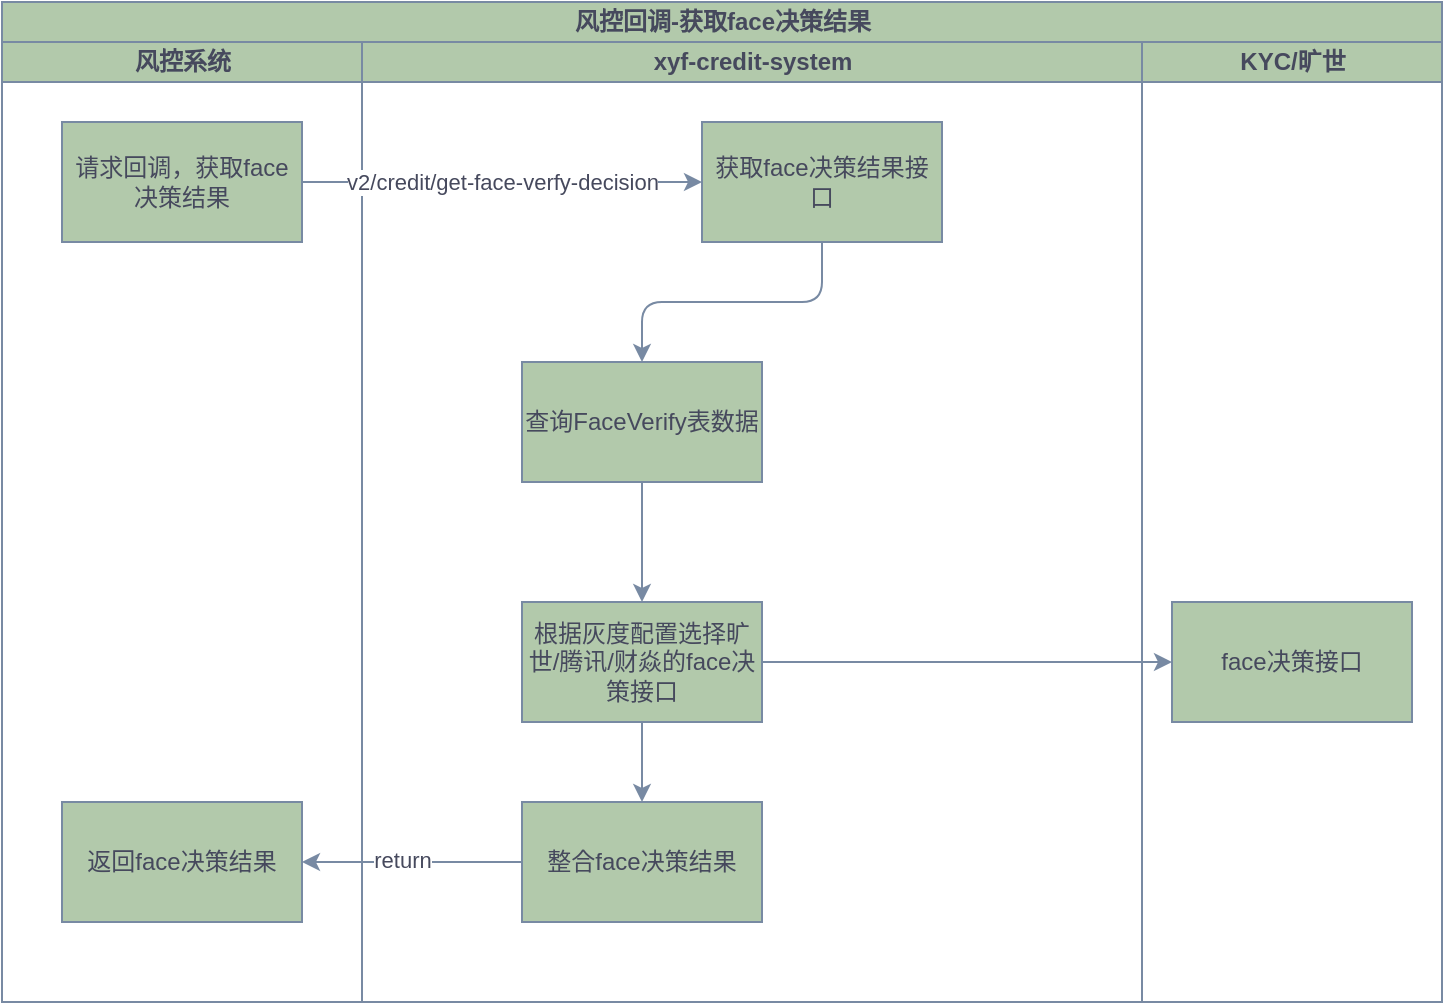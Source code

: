 <mxfile version="23.1.1" type="github">
  <diagram id="prtHgNgQTEPvFCAcTncT" name="Page-1">
    <mxGraphModel dx="988" dy="503" grid="1" gridSize="10" guides="1" tooltips="1" connect="1" arrows="1" fold="1" page="1" pageScale="1" pageWidth="827" pageHeight="1169" math="0" shadow="0">
      <root>
        <mxCell id="0" />
        <mxCell id="1" parent="0" />
        <mxCell id="tfG6uYgDS5PX6Q32uRyv-5" value="风控回调-获取face决策结果" style="swimlane;childLayout=stackLayout;resizeParent=1;resizeParentMax=0;startSize=20;html=1;labelBackgroundColor=none;fillColor=#B2C9AB;strokeColor=#788AA3;fontColor=#46495D;" vertex="1" parent="1">
          <mxGeometry x="230.0" y="300" width="720" height="500" as="geometry" />
        </mxCell>
        <mxCell id="tfG6uYgDS5PX6Q32uRyv-6" value="风控系统" style="swimlane;startSize=20;html=1;labelBackgroundColor=none;fillColor=#B2C9AB;strokeColor=#788AA3;fontColor=#46495D;" vertex="1" parent="tfG6uYgDS5PX6Q32uRyv-5">
          <mxGeometry y="20" width="180" height="480" as="geometry" />
        </mxCell>
        <mxCell id="tfG6uYgDS5PX6Q32uRyv-9" value="请求回调，获取face决策结果" style="rounded=0;whiteSpace=wrap;html=1;strokeColor=#788AA3;fontColor=#46495D;fillColor=#B2C9AB;" vertex="1" parent="tfG6uYgDS5PX6Q32uRyv-6">
          <mxGeometry x="30.0" y="40" width="120" height="60" as="geometry" />
        </mxCell>
        <mxCell id="tfG6uYgDS5PX6Q32uRyv-21" value="返回face决策结果" style="rounded=0;whiteSpace=wrap;html=1;strokeColor=#788AA3;fontColor=#46495D;fillColor=#B2C9AB;" vertex="1" parent="tfG6uYgDS5PX6Q32uRyv-6">
          <mxGeometry x="30.0" y="380" width="120" height="60" as="geometry" />
        </mxCell>
        <mxCell id="tfG6uYgDS5PX6Q32uRyv-7" value="xyf-credit-system" style="swimlane;startSize=20;html=1;labelBackgroundColor=none;fillColor=#B2C9AB;strokeColor=#788AA3;fontColor=#46495D;" vertex="1" parent="tfG6uYgDS5PX6Q32uRyv-5">
          <mxGeometry x="180" y="20" width="390" height="480" as="geometry" />
        </mxCell>
        <mxCell id="tfG6uYgDS5PX6Q32uRyv-14" value="" style="edgeStyle=orthogonalEdgeStyle;rounded=1;orthogonalLoop=1;jettySize=auto;html=1;strokeColor=#788AA3;fontColor=#46495D;fillColor=#B2C9AB;curved=0;" edge="1" parent="tfG6uYgDS5PX6Q32uRyv-7" source="tfG6uYgDS5PX6Q32uRyv-10" target="tfG6uYgDS5PX6Q32uRyv-13">
          <mxGeometry relative="1" as="geometry" />
        </mxCell>
        <mxCell id="tfG6uYgDS5PX6Q32uRyv-10" value="获取face决策结果接口" style="rounded=0;whiteSpace=wrap;html=1;strokeColor=#788AA3;fontColor=#46495D;fillColor=#B2C9AB;" vertex="1" parent="tfG6uYgDS5PX6Q32uRyv-7">
          <mxGeometry x="170.0" y="40" width="120" height="60" as="geometry" />
        </mxCell>
        <mxCell id="tfG6uYgDS5PX6Q32uRyv-16" value="" style="edgeStyle=orthogonalEdgeStyle;shape=connector;curved=0;rounded=1;orthogonalLoop=1;jettySize=auto;html=1;labelBackgroundColor=default;strokeColor=#788AA3;align=center;verticalAlign=middle;fontFamily=Helvetica;fontSize=11;fontColor=#46495D;endArrow=classic;fillColor=#B2C9AB;" edge="1" parent="tfG6uYgDS5PX6Q32uRyv-7" source="tfG6uYgDS5PX6Q32uRyv-13" target="tfG6uYgDS5PX6Q32uRyv-15">
          <mxGeometry relative="1" as="geometry" />
        </mxCell>
        <mxCell id="tfG6uYgDS5PX6Q32uRyv-13" value="查询FaceVerify表数据" style="rounded=0;whiteSpace=wrap;html=1;strokeColor=#788AA3;fontColor=#46495D;fillColor=#B2C9AB;" vertex="1" parent="tfG6uYgDS5PX6Q32uRyv-7">
          <mxGeometry x="80.0" y="160" width="120" height="60" as="geometry" />
        </mxCell>
        <mxCell id="tfG6uYgDS5PX6Q32uRyv-20" value="" style="edgeStyle=orthogonalEdgeStyle;shape=connector;curved=0;rounded=1;orthogonalLoop=1;jettySize=auto;html=1;labelBackgroundColor=default;strokeColor=#788AA3;align=center;verticalAlign=middle;fontFamily=Helvetica;fontSize=11;fontColor=#46495D;endArrow=classic;fillColor=#B2C9AB;" edge="1" parent="tfG6uYgDS5PX6Q32uRyv-7" source="tfG6uYgDS5PX6Q32uRyv-15" target="tfG6uYgDS5PX6Q32uRyv-19">
          <mxGeometry relative="1" as="geometry" />
        </mxCell>
        <mxCell id="tfG6uYgDS5PX6Q32uRyv-15" value="根据灰度配置选择旷世/腾讯/财焱的face决策接口" style="rounded=0;whiteSpace=wrap;html=1;strokeColor=#788AA3;fontColor=#46495D;fillColor=#B2C9AB;" vertex="1" parent="tfG6uYgDS5PX6Q32uRyv-7">
          <mxGeometry x="80.0" y="280" width="120" height="60" as="geometry" />
        </mxCell>
        <mxCell id="tfG6uYgDS5PX6Q32uRyv-19" value="整合face决策结果" style="rounded=0;whiteSpace=wrap;html=1;strokeColor=#788AA3;fontColor=#46495D;fillColor=#B2C9AB;" vertex="1" parent="tfG6uYgDS5PX6Q32uRyv-7">
          <mxGeometry x="80.0" y="380" width="120" height="60" as="geometry" />
        </mxCell>
        <mxCell id="tfG6uYgDS5PX6Q32uRyv-8" value="KYC/旷世" style="swimlane;startSize=20;html=1;labelBackgroundColor=none;fillColor=#B2C9AB;strokeColor=#788AA3;fontColor=#46495D;" vertex="1" parent="tfG6uYgDS5PX6Q32uRyv-5">
          <mxGeometry x="570" y="20" width="150" height="480" as="geometry" />
        </mxCell>
        <mxCell id="tfG6uYgDS5PX6Q32uRyv-17" value="face决策接口" style="rounded=0;whiteSpace=wrap;html=1;strokeColor=#788AA3;fontColor=#46495D;fillColor=#B2C9AB;" vertex="1" parent="tfG6uYgDS5PX6Q32uRyv-8">
          <mxGeometry x="15" y="280" width="120" height="60" as="geometry" />
        </mxCell>
        <mxCell id="tfG6uYgDS5PX6Q32uRyv-11" style="edgeStyle=orthogonalEdgeStyle;rounded=0;orthogonalLoop=1;jettySize=auto;html=1;entryX=0;entryY=0.5;entryDx=0;entryDy=0;strokeColor=#788AA3;fontColor=#46495D;fillColor=#B2C9AB;" edge="1" parent="tfG6uYgDS5PX6Q32uRyv-5" source="tfG6uYgDS5PX6Q32uRyv-9" target="tfG6uYgDS5PX6Q32uRyv-10">
          <mxGeometry relative="1" as="geometry" />
        </mxCell>
        <mxCell id="tfG6uYgDS5PX6Q32uRyv-12" value="v2/credit/get-face-verfy-decision" style="edgeLabel;html=1;align=center;verticalAlign=middle;resizable=0;points=[];fontColor=#46495D;" vertex="1" connectable="0" parent="tfG6uYgDS5PX6Q32uRyv-11">
          <mxGeometry x="-0.288" y="2" relative="1" as="geometry">
            <mxPoint x="29" y="2" as="offset" />
          </mxGeometry>
        </mxCell>
        <mxCell id="tfG6uYgDS5PX6Q32uRyv-18" style="edgeStyle=orthogonalEdgeStyle;shape=connector;curved=0;rounded=1;orthogonalLoop=1;jettySize=auto;html=1;labelBackgroundColor=default;strokeColor=#788AA3;align=center;verticalAlign=middle;fontFamily=Helvetica;fontSize=11;fontColor=#46495D;endArrow=classic;fillColor=#B2C9AB;" edge="1" parent="tfG6uYgDS5PX6Q32uRyv-5" source="tfG6uYgDS5PX6Q32uRyv-15" target="tfG6uYgDS5PX6Q32uRyv-17">
          <mxGeometry relative="1" as="geometry" />
        </mxCell>
        <mxCell id="tfG6uYgDS5PX6Q32uRyv-22" value="" style="edgeStyle=orthogonalEdgeStyle;shape=connector;curved=0;rounded=1;orthogonalLoop=1;jettySize=auto;html=1;labelBackgroundColor=default;strokeColor=#788AA3;align=center;verticalAlign=middle;fontFamily=Helvetica;fontSize=11;fontColor=#46495D;endArrow=classic;fillColor=#B2C9AB;" edge="1" parent="tfG6uYgDS5PX6Q32uRyv-5" source="tfG6uYgDS5PX6Q32uRyv-19" target="tfG6uYgDS5PX6Q32uRyv-21">
          <mxGeometry relative="1" as="geometry" />
        </mxCell>
        <mxCell id="tfG6uYgDS5PX6Q32uRyv-23" value="return" style="edgeLabel;html=1;align=center;verticalAlign=middle;resizable=0;points=[];fontSize=11;fontFamily=Helvetica;fontColor=#46495D;" vertex="1" connectable="0" parent="tfG6uYgDS5PX6Q32uRyv-22">
          <mxGeometry x="0.089" y="-1" relative="1" as="geometry">
            <mxPoint as="offset" />
          </mxGeometry>
        </mxCell>
      </root>
    </mxGraphModel>
  </diagram>
</mxfile>
